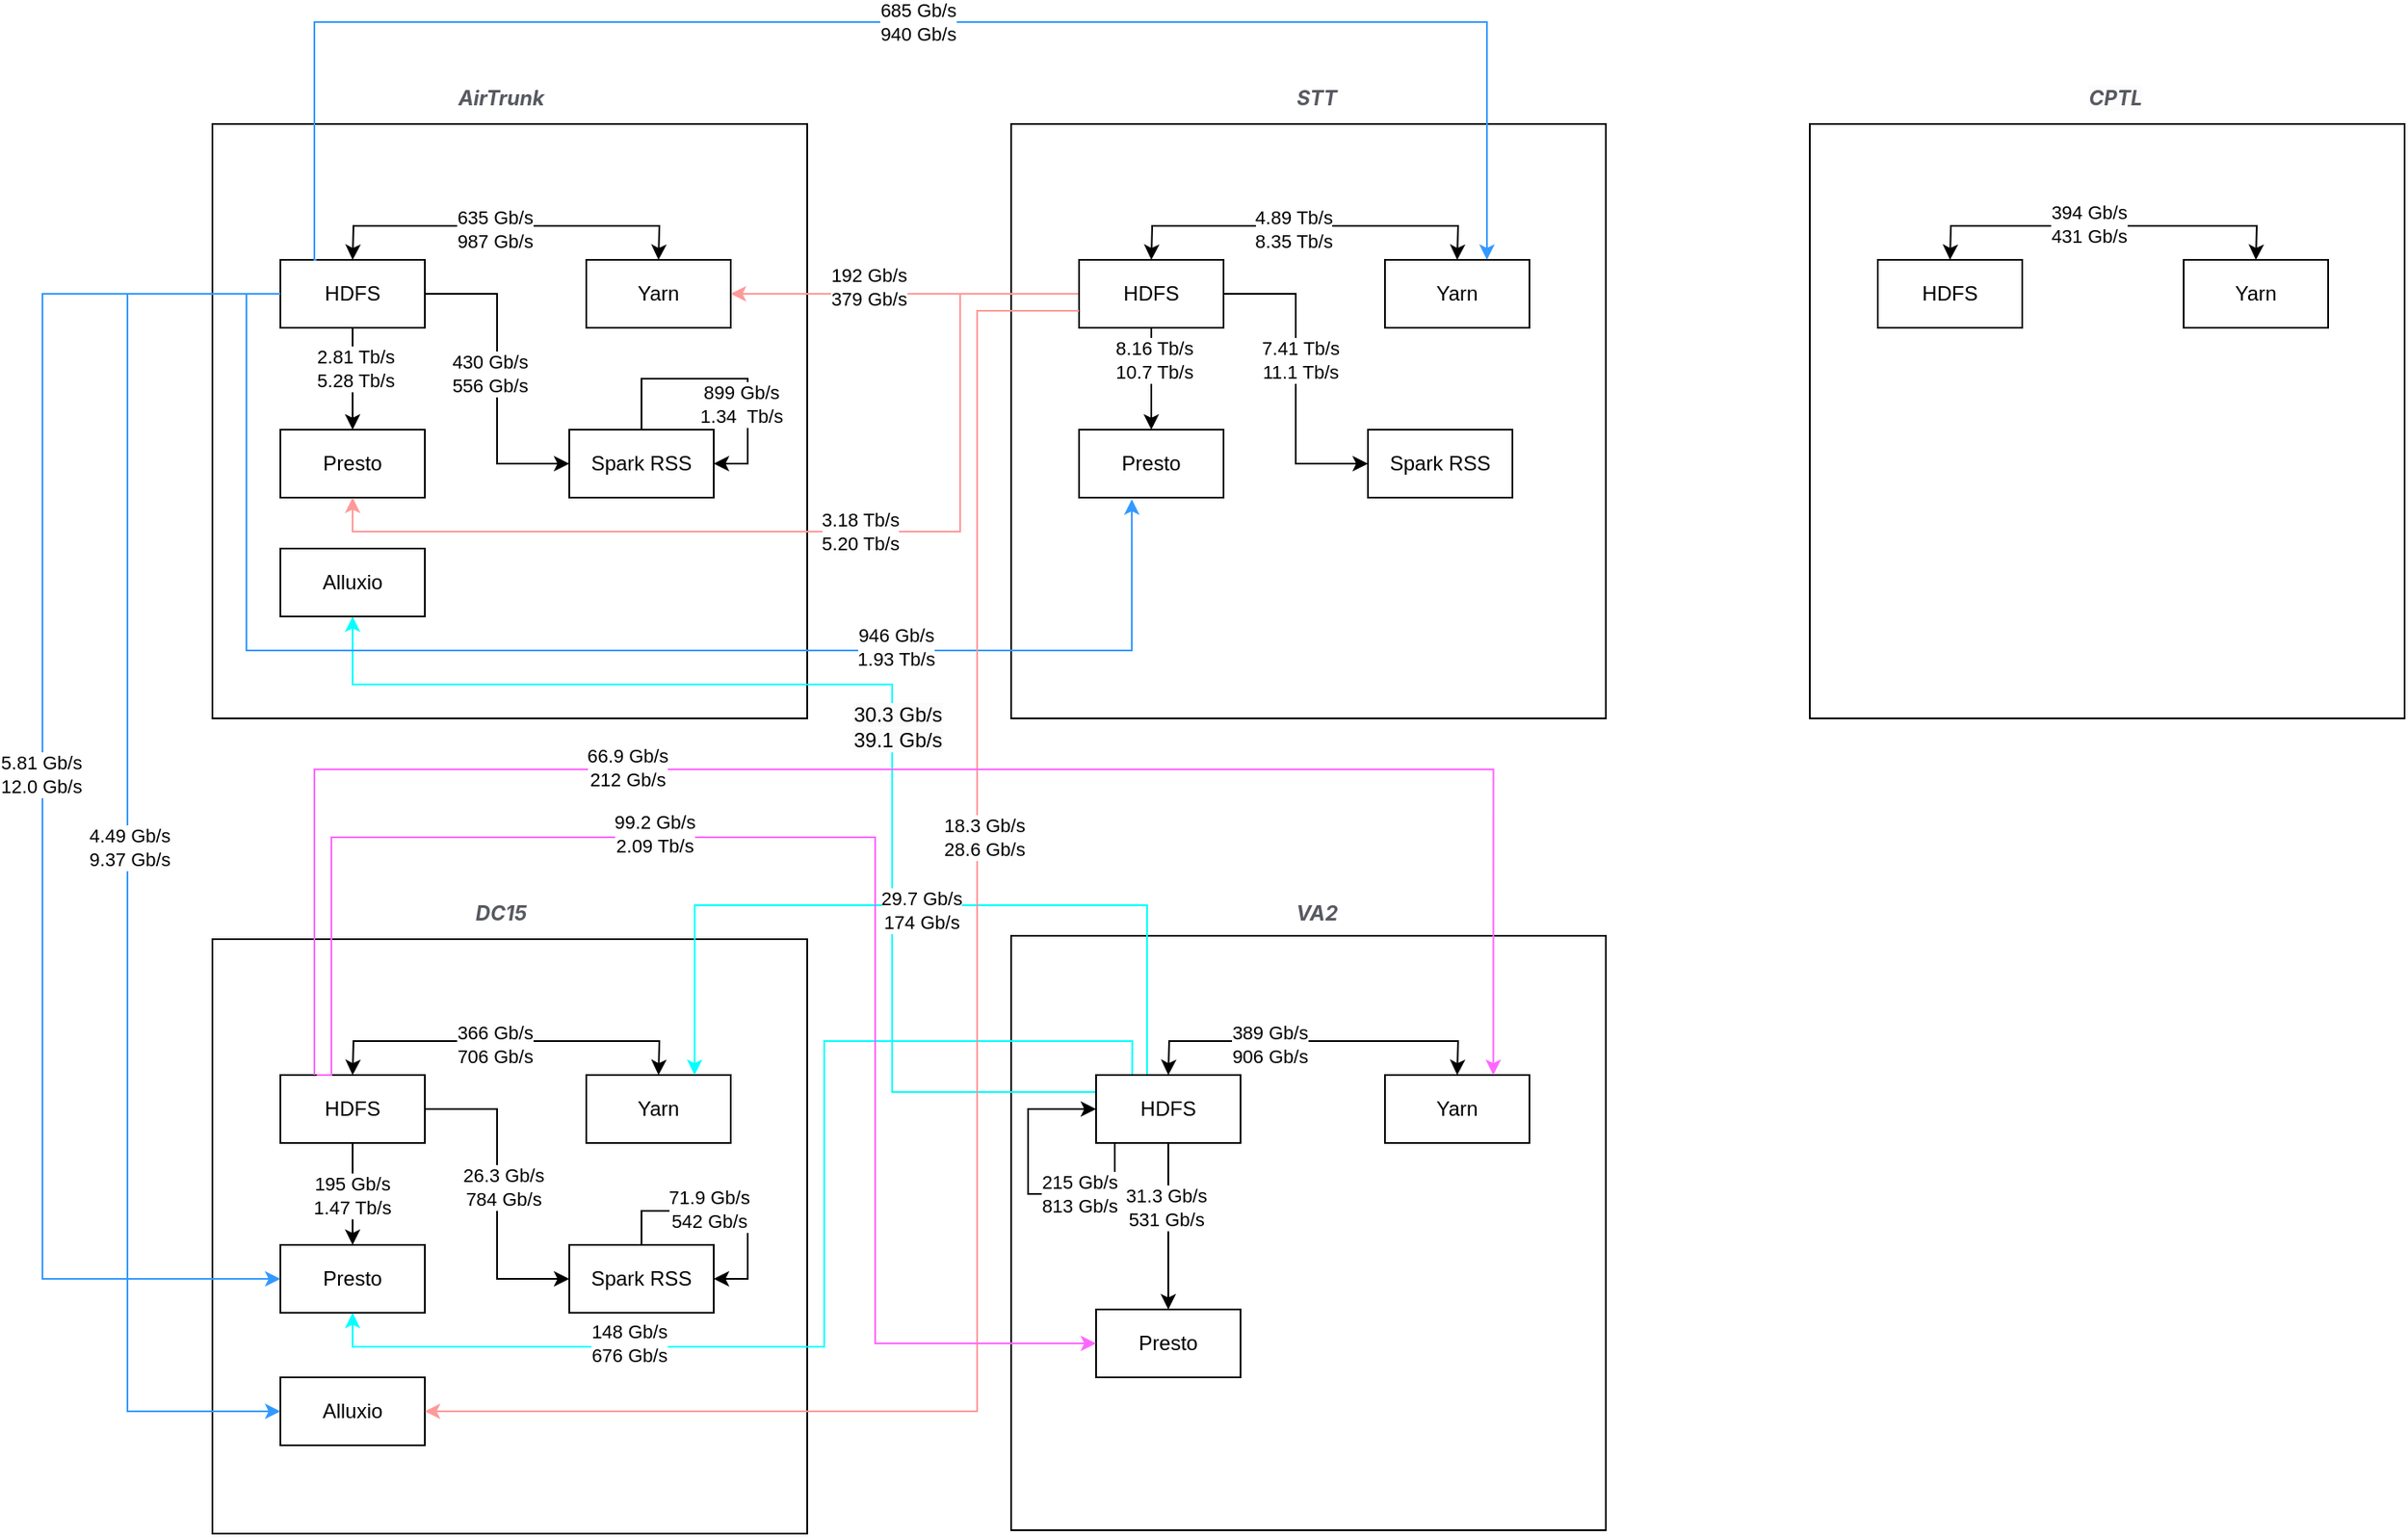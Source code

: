 <mxfile version="24.2.1" type="github">
  <diagram name="Page-1" id="pkXkTNTMqStKs_4qCl2K">
    <mxGraphModel dx="1434" dy="820" grid="1" gridSize="10" guides="1" tooltips="1" connect="1" arrows="1" fold="1" page="1" pageScale="1" pageWidth="1200" pageHeight="1600" math="0" shadow="0">
      <root>
        <mxCell id="0" />
        <mxCell id="1" parent="0" />
        <mxCell id="XeL5gI020Hx5KGhDH3ia-1" value="" style="whiteSpace=wrap;html=1;aspect=fixed;" vertex="1" parent="1">
          <mxGeometry x="280" y="110" width="350" height="350" as="geometry" />
        </mxCell>
        <mxCell id="XeL5gI020Hx5KGhDH3ia-2" value="&lt;span style=&quot;color: rgb(87, 89, 97); font-family: -apple-system, &amp;quot;system-ui&amp;quot;, &amp;quot;PingFang SC&amp;quot;, &amp;quot;Microsoft YaHei&amp;quot;, &amp;quot;Helvetica Neue&amp;quot;, Arial; text-align: left; background-color: rgb(255, 255, 255);&quot;&gt;&lt;i&gt;&lt;b&gt;AirTrunk&lt;/b&gt;&lt;/i&gt;&lt;/span&gt;" style="text;strokeColor=none;align=center;fillColor=none;html=1;verticalAlign=middle;whiteSpace=wrap;rounded=0;" vertex="1" parent="1">
          <mxGeometry x="420" y="80" width="60" height="30" as="geometry" />
        </mxCell>
        <mxCell id="XeL5gI020Hx5KGhDH3ia-23" value="" style="edgeStyle=orthogonalEdgeStyle;rounded=0;orthogonalLoop=1;jettySize=auto;html=1;" edge="1" parent="1" source="XeL5gI020Hx5KGhDH3ia-3" target="XeL5gI020Hx5KGhDH3ia-7">
          <mxGeometry relative="1" as="geometry" />
        </mxCell>
        <mxCell id="XeL5gI020Hx5KGhDH3ia-24" value="2.81 Tb/s&lt;div&gt;5.28 Tb/s&lt;/div&gt;" style="edgeLabel;html=1;align=center;verticalAlign=middle;resizable=0;points=[];" vertex="1" connectable="0" parent="XeL5gI020Hx5KGhDH3ia-23">
          <mxGeometry x="-0.2" y="1" relative="1" as="geometry">
            <mxPoint as="offset" />
          </mxGeometry>
        </mxCell>
        <mxCell id="XeL5gI020Hx5KGhDH3ia-34" style="edgeStyle=orthogonalEdgeStyle;rounded=0;orthogonalLoop=1;jettySize=auto;html=1;entryX=0;entryY=0.5;entryDx=0;entryDy=0;" edge="1" parent="1" source="XeL5gI020Hx5KGhDH3ia-3" target="XeL5gI020Hx5KGhDH3ia-25">
          <mxGeometry relative="1" as="geometry" />
        </mxCell>
        <mxCell id="XeL5gI020Hx5KGhDH3ia-35" value="430 Gb/s&lt;div&gt;556 Gb/s&lt;/div&gt;" style="edgeLabel;html=1;align=center;verticalAlign=middle;resizable=0;points=[];" vertex="1" connectable="0" parent="XeL5gI020Hx5KGhDH3ia-34">
          <mxGeometry x="-0.04" y="-5" relative="1" as="geometry">
            <mxPoint as="offset" />
          </mxGeometry>
        </mxCell>
        <mxCell id="XeL5gI020Hx5KGhDH3ia-3" value="HDFS" style="rounded=0;whiteSpace=wrap;html=1;" vertex="1" parent="1">
          <mxGeometry x="320" y="190" width="85" height="40" as="geometry" />
        </mxCell>
        <mxCell id="XeL5gI020Hx5KGhDH3ia-4" value="Yarn" style="rounded=0;whiteSpace=wrap;html=1;" vertex="1" parent="1">
          <mxGeometry x="500" y="190" width="85" height="40" as="geometry" />
        </mxCell>
        <mxCell id="XeL5gI020Hx5KGhDH3ia-7" value="Presto" style="rounded=0;whiteSpace=wrap;html=1;" vertex="1" parent="1">
          <mxGeometry x="320" y="290" width="85" height="40" as="geometry" />
        </mxCell>
        <mxCell id="XeL5gI020Hx5KGhDH3ia-32" value="" style="edgeStyle=orthogonalEdgeStyle;rounded=0;orthogonalLoop=1;jettySize=auto;html=1;entryX=1;entryY=0.5;entryDx=0;entryDy=0;" edge="1" parent="1" source="XeL5gI020Hx5KGhDH3ia-25" target="XeL5gI020Hx5KGhDH3ia-25">
          <mxGeometry relative="1" as="geometry">
            <Array as="points">
              <mxPoint x="533" y="260" />
              <mxPoint x="595" y="260" />
              <mxPoint x="595" y="310" />
            </Array>
          </mxGeometry>
        </mxCell>
        <mxCell id="XeL5gI020Hx5KGhDH3ia-33" value="899 Gb/s&lt;div&gt;1.34&amp;nbsp; Tb/s&lt;/div&gt;" style="edgeLabel;html=1;align=center;verticalAlign=middle;resizable=0;points=[];" vertex="1" connectable="0" parent="XeL5gI020Hx5KGhDH3ia-32">
          <mxGeometry x="0.439" y="-4" relative="1" as="geometry">
            <mxPoint y="-10" as="offset" />
          </mxGeometry>
        </mxCell>
        <mxCell id="XeL5gI020Hx5KGhDH3ia-25" value="Spark RSS" style="rounded=0;whiteSpace=wrap;html=1;" vertex="1" parent="1">
          <mxGeometry x="490" y="290" width="85" height="40" as="geometry" />
        </mxCell>
        <mxCell id="XeL5gI020Hx5KGhDH3ia-50" value="" style="endArrow=classic;startArrow=classic;html=1;rounded=0;exitX=0.5;exitY=0;exitDx=0;exitDy=0;entryX=0.5;entryY=0;entryDx=0;entryDy=0;" edge="1" parent="1" source="XeL5gI020Hx5KGhDH3ia-3" target="XeL5gI020Hx5KGhDH3ia-4">
          <mxGeometry width="50" height="50" relative="1" as="geometry">
            <mxPoint x="570" y="390" as="sourcePoint" />
            <mxPoint x="620" y="340" as="targetPoint" />
            <Array as="points">
              <mxPoint x="363" y="170" />
              <mxPoint x="460" y="170" />
              <mxPoint x="543" y="170" />
            </Array>
          </mxGeometry>
        </mxCell>
        <mxCell id="XeL5gI020Hx5KGhDH3ia-51" value="635 Gb/s&lt;div&gt;987 Gb/s&lt;/div&gt;" style="edgeLabel;html=1;align=center;verticalAlign=middle;resizable=0;points=[];" vertex="1" connectable="0" parent="XeL5gI020Hx5KGhDH3ia-50">
          <mxGeometry x="-0.064" y="-2" relative="1" as="geometry">
            <mxPoint as="offset" />
          </mxGeometry>
        </mxCell>
        <mxCell id="XeL5gI020Hx5KGhDH3ia-53" value="" style="whiteSpace=wrap;html=1;aspect=fixed;" vertex="1" parent="1">
          <mxGeometry x="750" y="110" width="350" height="350" as="geometry" />
        </mxCell>
        <mxCell id="XeL5gI020Hx5KGhDH3ia-54" value="" style="edgeStyle=orthogonalEdgeStyle;rounded=0;orthogonalLoop=1;jettySize=auto;html=1;" edge="1" source="XeL5gI020Hx5KGhDH3ia-58" target="XeL5gI020Hx5KGhDH3ia-60" parent="1">
          <mxGeometry relative="1" as="geometry" />
        </mxCell>
        <mxCell id="XeL5gI020Hx5KGhDH3ia-69" value="8.16 Tb/s&lt;div&gt;10.7 Tb/s&lt;/div&gt;" style="edgeLabel;html=1;align=center;verticalAlign=middle;resizable=0;points=[];" vertex="1" connectable="0" parent="XeL5gI020Hx5KGhDH3ia-54">
          <mxGeometry x="-0.367" y="1" relative="1" as="geometry">
            <mxPoint as="offset" />
          </mxGeometry>
        </mxCell>
        <mxCell id="XeL5gI020Hx5KGhDH3ia-56" style="edgeStyle=orthogonalEdgeStyle;rounded=0;orthogonalLoop=1;jettySize=auto;html=1;entryX=0;entryY=0.5;entryDx=0;entryDy=0;" edge="1" source="XeL5gI020Hx5KGhDH3ia-58" target="XeL5gI020Hx5KGhDH3ia-63" parent="1">
          <mxGeometry relative="1" as="geometry" />
        </mxCell>
        <mxCell id="XeL5gI020Hx5KGhDH3ia-72" value="7.41 Tb/s&lt;div&gt;11.1 Tb/s&lt;/div&gt;" style="edgeLabel;html=1;align=center;verticalAlign=middle;resizable=0;points=[];" vertex="1" connectable="0" parent="XeL5gI020Hx5KGhDH3ia-56">
          <mxGeometry x="-0.119" y="2" relative="1" as="geometry">
            <mxPoint as="offset" />
          </mxGeometry>
        </mxCell>
        <mxCell id="XeL5gI020Hx5KGhDH3ia-152" style="edgeStyle=orthogonalEdgeStyle;rounded=0;orthogonalLoop=1;jettySize=auto;html=1;entryX=0.5;entryY=1;entryDx=0;entryDy=0;strokeColor=#FF9999;" edge="1" parent="1" source="XeL5gI020Hx5KGhDH3ia-58" target="XeL5gI020Hx5KGhDH3ia-7">
          <mxGeometry relative="1" as="geometry">
            <Array as="points">
              <mxPoint x="720" y="210" />
              <mxPoint x="720" y="350" />
              <mxPoint x="363" y="350" />
            </Array>
          </mxGeometry>
        </mxCell>
        <mxCell id="XeL5gI020Hx5KGhDH3ia-153" value="3.18 Tb/s&lt;div&gt;5.20 Tb/s&lt;/div&gt;" style="edgeLabel;html=1;align=center;verticalAlign=middle;resizable=0;points=[];" vertex="1" connectable="0" parent="XeL5gI020Hx5KGhDH3ia-152">
          <mxGeometry x="-0.084" relative="1" as="geometry">
            <mxPoint as="offset" />
          </mxGeometry>
        </mxCell>
        <mxCell id="XeL5gI020Hx5KGhDH3ia-159" style="edgeStyle=orthogonalEdgeStyle;rounded=0;orthogonalLoop=1;jettySize=auto;html=1;strokeColor=#FF9999;" edge="1" parent="1" source="XeL5gI020Hx5KGhDH3ia-58" target="XeL5gI020Hx5KGhDH3ia-4">
          <mxGeometry relative="1" as="geometry" />
        </mxCell>
        <mxCell id="XeL5gI020Hx5KGhDH3ia-160" value="192 Gb/s&lt;div&gt;379 Gb/s&lt;/div&gt;" style="edgeLabel;html=1;align=center;verticalAlign=middle;resizable=0;points=[];" vertex="1" connectable="0" parent="XeL5gI020Hx5KGhDH3ia-159">
          <mxGeometry x="0.21" y="-4" relative="1" as="geometry">
            <mxPoint as="offset" />
          </mxGeometry>
        </mxCell>
        <mxCell id="XeL5gI020Hx5KGhDH3ia-58" value="HDFS" style="rounded=0;whiteSpace=wrap;html=1;" vertex="1" parent="1">
          <mxGeometry x="790" y="190" width="85" height="40" as="geometry" />
        </mxCell>
        <mxCell id="XeL5gI020Hx5KGhDH3ia-59" value="Yarn" style="rounded=0;whiteSpace=wrap;html=1;" vertex="1" parent="1">
          <mxGeometry x="970" y="190" width="85" height="40" as="geometry" />
        </mxCell>
        <mxCell id="XeL5gI020Hx5KGhDH3ia-60" value="Presto" style="rounded=0;whiteSpace=wrap;html=1;" vertex="1" parent="1">
          <mxGeometry x="790" y="290" width="85" height="40" as="geometry" />
        </mxCell>
        <mxCell id="XeL5gI020Hx5KGhDH3ia-63" value="Spark RSS" style="rounded=0;whiteSpace=wrap;html=1;" vertex="1" parent="1">
          <mxGeometry x="960" y="290" width="85" height="40" as="geometry" />
        </mxCell>
        <mxCell id="XeL5gI020Hx5KGhDH3ia-64" value="" style="endArrow=classic;startArrow=classic;html=1;rounded=0;exitX=0.5;exitY=0;exitDx=0;exitDy=0;entryX=0.5;entryY=0;entryDx=0;entryDy=0;" edge="1" source="XeL5gI020Hx5KGhDH3ia-58" target="XeL5gI020Hx5KGhDH3ia-59" parent="1">
          <mxGeometry width="50" height="50" relative="1" as="geometry">
            <mxPoint x="1040" y="390" as="sourcePoint" />
            <mxPoint x="1090" y="340" as="targetPoint" />
            <Array as="points">
              <mxPoint x="833" y="170" />
              <mxPoint x="930" y="170" />
              <mxPoint x="1013" y="170" />
            </Array>
          </mxGeometry>
        </mxCell>
        <mxCell id="XeL5gI020Hx5KGhDH3ia-65" value="&lt;div&gt;4.89 Tb/s&lt;/div&gt;&lt;div&gt;8.35 Tb/s&lt;/div&gt;" style="edgeLabel;html=1;align=center;verticalAlign=middle;resizable=0;points=[];" vertex="1" connectable="0" parent="XeL5gI020Hx5KGhDH3ia-64">
          <mxGeometry x="-0.064" y="-2" relative="1" as="geometry">
            <mxPoint as="offset" />
          </mxGeometry>
        </mxCell>
        <mxCell id="XeL5gI020Hx5KGhDH3ia-68" value="&lt;div style=&quot;text-align: left;&quot;&gt;&lt;font face=&quot;-apple-system, system-ui, PingFang SC, Microsoft YaHei, Helvetica Neue, Arial&quot; color=&quot;#575961&quot;&gt;&lt;span style=&quot;background-color: rgb(255, 255, 255);&quot;&gt;&lt;i&gt;&lt;b&gt;STT&lt;/b&gt;&lt;/i&gt;&lt;/span&gt;&lt;/font&gt;&lt;/div&gt;" style="text;strokeColor=none;align=center;fillColor=none;html=1;verticalAlign=middle;whiteSpace=wrap;rounded=0;" vertex="1" parent="1">
          <mxGeometry x="900" y="80" width="60" height="30" as="geometry" />
        </mxCell>
        <mxCell id="XeL5gI020Hx5KGhDH3ia-75" value="" style="whiteSpace=wrap;html=1;aspect=fixed;" vertex="1" parent="1">
          <mxGeometry x="280" y="590" width="350" height="350" as="geometry" />
        </mxCell>
        <mxCell id="XeL5gI020Hx5KGhDH3ia-76" value="&lt;div style=&quot;text-align: left;&quot;&gt;&lt;font face=&quot;-apple-system, system-ui, PingFang SC, Microsoft YaHei, Helvetica Neue, Arial&quot; color=&quot;#575961&quot;&gt;&lt;span style=&quot;background-color: rgb(255, 255, 255);&quot;&gt;&lt;i&gt;&lt;b&gt;DC15&lt;/b&gt;&lt;/i&gt;&lt;/span&gt;&lt;/font&gt;&lt;/div&gt;" style="text;strokeColor=none;align=center;fillColor=none;html=1;verticalAlign=middle;whiteSpace=wrap;rounded=0;" vertex="1" parent="1">
          <mxGeometry x="420" y="560" width="60" height="30" as="geometry" />
        </mxCell>
        <mxCell id="XeL5gI020Hx5KGhDH3ia-77" value="" style="edgeStyle=orthogonalEdgeStyle;rounded=0;orthogonalLoop=1;jettySize=auto;html=1;" edge="1" source="XeL5gI020Hx5KGhDH3ia-81" target="XeL5gI020Hx5KGhDH3ia-83" parent="1">
          <mxGeometry relative="1" as="geometry" />
        </mxCell>
        <mxCell id="XeL5gI020Hx5KGhDH3ia-103" value="195 Gb/s&lt;div&gt;1.47 Tb/s&lt;/div&gt;" style="edgeLabel;html=1;align=center;verticalAlign=middle;resizable=0;points=[];" vertex="1" connectable="0" parent="XeL5gI020Hx5KGhDH3ia-77">
          <mxGeometry x="0.033" y="-1" relative="1" as="geometry">
            <mxPoint as="offset" />
          </mxGeometry>
        </mxCell>
        <mxCell id="XeL5gI020Hx5KGhDH3ia-79" style="edgeStyle=orthogonalEdgeStyle;rounded=0;orthogonalLoop=1;jettySize=auto;html=1;entryX=0;entryY=0.5;entryDx=0;entryDy=0;" edge="1" source="XeL5gI020Hx5KGhDH3ia-81" target="XeL5gI020Hx5KGhDH3ia-86" parent="1">
          <mxGeometry relative="1" as="geometry" />
        </mxCell>
        <mxCell id="XeL5gI020Hx5KGhDH3ia-104" value="26.3 Gb/s&lt;div&gt;784 Gb/s&lt;/div&gt;" style="edgeLabel;html=1;align=center;verticalAlign=middle;resizable=0;points=[];" vertex="1" connectable="0" parent="XeL5gI020Hx5KGhDH3ia-79">
          <mxGeometry x="-0.043" y="3" relative="1" as="geometry">
            <mxPoint as="offset" />
          </mxGeometry>
        </mxCell>
        <mxCell id="XeL5gI020Hx5KGhDH3ia-81" value="HDFS" style="rounded=0;whiteSpace=wrap;html=1;" vertex="1" parent="1">
          <mxGeometry x="320" y="670" width="85" height="40" as="geometry" />
        </mxCell>
        <mxCell id="XeL5gI020Hx5KGhDH3ia-82" value="Yarn" style="rounded=0;whiteSpace=wrap;html=1;" vertex="1" parent="1">
          <mxGeometry x="500" y="670" width="85" height="40" as="geometry" />
        </mxCell>
        <mxCell id="XeL5gI020Hx5KGhDH3ia-83" value="Presto" style="rounded=0;whiteSpace=wrap;html=1;" vertex="1" parent="1">
          <mxGeometry x="320" y="770" width="85" height="40" as="geometry" />
        </mxCell>
        <mxCell id="XeL5gI020Hx5KGhDH3ia-84" value="" style="edgeStyle=orthogonalEdgeStyle;rounded=0;orthogonalLoop=1;jettySize=auto;html=1;entryX=1;entryY=0.5;entryDx=0;entryDy=0;" edge="1" source="XeL5gI020Hx5KGhDH3ia-86" target="XeL5gI020Hx5KGhDH3ia-86" parent="1">
          <mxGeometry relative="1" as="geometry" />
        </mxCell>
        <mxCell id="XeL5gI020Hx5KGhDH3ia-105" value="71.9 Gb/s&lt;div&gt;542 Gb/s&lt;/div&gt;" style="edgeLabel;html=1;align=center;verticalAlign=middle;resizable=0;points=[];" vertex="1" connectable="0" parent="XeL5gI020Hx5KGhDH3ia-84">
          <mxGeometry x="-0.165" y="1" relative="1" as="geometry">
            <mxPoint as="offset" />
          </mxGeometry>
        </mxCell>
        <mxCell id="XeL5gI020Hx5KGhDH3ia-86" value="Spark RSS" style="rounded=0;whiteSpace=wrap;html=1;" vertex="1" parent="1">
          <mxGeometry x="490" y="770" width="85" height="40" as="geometry" />
        </mxCell>
        <mxCell id="XeL5gI020Hx5KGhDH3ia-87" value="" style="endArrow=classic;startArrow=classic;html=1;rounded=0;exitX=0.5;exitY=0;exitDx=0;exitDy=0;entryX=0.5;entryY=0;entryDx=0;entryDy=0;" edge="1" source="XeL5gI020Hx5KGhDH3ia-81" target="XeL5gI020Hx5KGhDH3ia-82" parent="1">
          <mxGeometry width="50" height="50" relative="1" as="geometry">
            <mxPoint x="570" y="870" as="sourcePoint" />
            <mxPoint x="620" y="820" as="targetPoint" />
            <Array as="points">
              <mxPoint x="363" y="650" />
              <mxPoint x="460" y="650" />
              <mxPoint x="543" y="650" />
            </Array>
          </mxGeometry>
        </mxCell>
        <mxCell id="XeL5gI020Hx5KGhDH3ia-88" value="366 Gb/s&lt;div&gt;706 Gb/s&lt;/div&gt;" style="edgeLabel;html=1;align=center;verticalAlign=middle;resizable=0;points=[];" vertex="1" connectable="0" parent="XeL5gI020Hx5KGhDH3ia-87">
          <mxGeometry x="-0.064" y="-2" relative="1" as="geometry">
            <mxPoint as="offset" />
          </mxGeometry>
        </mxCell>
        <mxCell id="XeL5gI020Hx5KGhDH3ia-89" value="" style="whiteSpace=wrap;html=1;aspect=fixed;" vertex="1" parent="1">
          <mxGeometry x="750" y="588" width="350" height="350" as="geometry" />
        </mxCell>
        <mxCell id="XeL5gI020Hx5KGhDH3ia-90" value="" style="edgeStyle=orthogonalEdgeStyle;rounded=0;orthogonalLoop=1;jettySize=auto;html=1;" edge="1" source="XeL5gI020Hx5KGhDH3ia-94" target="XeL5gI020Hx5KGhDH3ia-96" parent="1">
          <mxGeometry relative="1" as="geometry" />
        </mxCell>
        <mxCell id="XeL5gI020Hx5KGhDH3ia-129" value="31.3 Gb/s&lt;div&gt;531 Gb/s&lt;/div&gt;" style="edgeLabel;html=1;align=center;verticalAlign=middle;resizable=0;points=[];" vertex="1" connectable="0" parent="XeL5gI020Hx5KGhDH3ia-90">
          <mxGeometry x="-0.233" y="-2" relative="1" as="geometry">
            <mxPoint as="offset" />
          </mxGeometry>
        </mxCell>
        <mxCell id="XeL5gI020Hx5KGhDH3ia-168" style="edgeStyle=orthogonalEdgeStyle;rounded=0;orthogonalLoop=1;jettySize=auto;html=1;entryX=0.5;entryY=1;entryDx=0;entryDy=0;exitX=0;exitY=0.25;exitDx=0;exitDy=0;strokeColor=#00FFFF;" edge="1" parent="1" source="XeL5gI020Hx5KGhDH3ia-94" target="XeL5gI020Hx5KGhDH3ia-167">
          <mxGeometry relative="1" as="geometry">
            <Array as="points">
              <mxPoint x="680" y="680" />
              <mxPoint x="680" y="440" />
              <mxPoint x="363" y="440" />
            </Array>
          </mxGeometry>
        </mxCell>
        <mxCell id="XeL5gI020Hx5KGhDH3ia-170" value="&lt;span style=&quot;font-size: 12px; background-color: rgb(251, 251, 251);&quot;&gt;30.3 Gb/s&lt;/span&gt;&lt;div style=&quot;font-size: 12px; background-color: rgb(251, 251, 251);&quot;&gt;39.1 Gb/s&lt;/div&gt;" style="edgeLabel;html=1;align=center;verticalAlign=middle;resizable=0;points=[];" vertex="1" connectable="0" parent="XeL5gI020Hx5KGhDH3ia-168">
          <mxGeometry x="-0.093" y="-3" relative="1" as="geometry">
            <mxPoint y="-10" as="offset" />
          </mxGeometry>
        </mxCell>
        <mxCell id="XeL5gI020Hx5KGhDH3ia-171" style="edgeStyle=orthogonalEdgeStyle;rounded=0;orthogonalLoop=1;jettySize=auto;html=1;entryX=0.5;entryY=1;entryDx=0;entryDy=0;exitX=0.25;exitY=0;exitDx=0;exitDy=0;strokeColor=#00FFFF;" edge="1" parent="1" source="XeL5gI020Hx5KGhDH3ia-94" target="XeL5gI020Hx5KGhDH3ia-83">
          <mxGeometry relative="1" as="geometry">
            <Array as="points">
              <mxPoint x="821" y="650" />
              <mxPoint x="640" y="650" />
              <mxPoint x="640" y="830" />
              <mxPoint x="363" y="830" />
            </Array>
          </mxGeometry>
        </mxCell>
        <mxCell id="XeL5gI020Hx5KGhDH3ia-172" value="148 Gb/s&lt;div&gt;676 Gb/s&lt;/div&gt;" style="edgeLabel;html=1;align=center;verticalAlign=middle;resizable=0;points=[];" vertex="1" connectable="0" parent="XeL5gI020Hx5KGhDH3ia-171">
          <mxGeometry x="0.465" y="-2" relative="1" as="geometry">
            <mxPoint as="offset" />
          </mxGeometry>
        </mxCell>
        <mxCell id="XeL5gI020Hx5KGhDH3ia-175" style="edgeStyle=orthogonalEdgeStyle;rounded=0;orthogonalLoop=1;jettySize=auto;html=1;entryX=0.75;entryY=0;entryDx=0;entryDy=0;strokeColor=#00FFFF;" edge="1" parent="1" source="XeL5gI020Hx5KGhDH3ia-94" target="XeL5gI020Hx5KGhDH3ia-82">
          <mxGeometry relative="1" as="geometry">
            <Array as="points">
              <mxPoint x="830" y="570" />
              <mxPoint x="564" y="570" />
            </Array>
          </mxGeometry>
        </mxCell>
        <mxCell id="XeL5gI020Hx5KGhDH3ia-176" value="29.7 Gb/s&lt;div&gt;174 Gb/s&lt;/div&gt;" style="edgeLabel;html=1;align=center;verticalAlign=middle;resizable=0;points=[];" vertex="1" connectable="0" parent="XeL5gI020Hx5KGhDH3ia-175">
          <mxGeometry x="-0.0" y="3" relative="1" as="geometry">
            <mxPoint as="offset" />
          </mxGeometry>
        </mxCell>
        <mxCell id="XeL5gI020Hx5KGhDH3ia-94" value="HDFS" style="rounded=0;whiteSpace=wrap;html=1;" vertex="1" parent="1">
          <mxGeometry x="800" y="670" width="85" height="40" as="geometry" />
        </mxCell>
        <mxCell id="XeL5gI020Hx5KGhDH3ia-95" value="Yarn" style="rounded=0;whiteSpace=wrap;html=1;" vertex="1" parent="1">
          <mxGeometry x="970" y="670" width="85" height="40" as="geometry" />
        </mxCell>
        <mxCell id="XeL5gI020Hx5KGhDH3ia-96" value="Presto" style="rounded=0;whiteSpace=wrap;html=1;" vertex="1" parent="1">
          <mxGeometry x="800" y="808" width="85" height="40" as="geometry" />
        </mxCell>
        <mxCell id="XeL5gI020Hx5KGhDH3ia-100" value="" style="endArrow=classic;startArrow=classic;html=1;rounded=0;exitX=0.5;exitY=0;exitDx=0;exitDy=0;entryX=0.5;entryY=0;entryDx=0;entryDy=0;" edge="1" source="XeL5gI020Hx5KGhDH3ia-94" target="XeL5gI020Hx5KGhDH3ia-95" parent="1">
          <mxGeometry width="50" height="50" relative="1" as="geometry">
            <mxPoint x="1040" y="870" as="sourcePoint" />
            <mxPoint x="1090" y="820" as="targetPoint" />
            <Array as="points">
              <mxPoint x="843" y="650" />
              <mxPoint x="1013" y="650" />
            </Array>
          </mxGeometry>
        </mxCell>
        <mxCell id="XeL5gI020Hx5KGhDH3ia-138" value="389 Gb/s&lt;div&gt;906 Gb/s&lt;/div&gt;" style="edgeLabel;html=1;align=center;verticalAlign=middle;resizable=0;points=[];" vertex="1" connectable="0" parent="XeL5gI020Hx5KGhDH3ia-100">
          <mxGeometry x="-0.248" y="-2" relative="1" as="geometry">
            <mxPoint as="offset" />
          </mxGeometry>
        </mxCell>
        <mxCell id="XeL5gI020Hx5KGhDH3ia-102" value="&lt;div style=&quot;text-align: left;&quot;&gt;&lt;font face=&quot;-apple-system, system-ui, PingFang SC, Microsoft YaHei, Helvetica Neue, Arial&quot; color=&quot;#575961&quot;&gt;&lt;span style=&quot;background-color: rgb(255, 255, 255);&quot;&gt;&lt;b&gt;&lt;i&gt;VA2&lt;/i&gt;&lt;/b&gt;&lt;/span&gt;&lt;/font&gt;&lt;/div&gt;" style="text;strokeColor=none;align=center;fillColor=none;html=1;verticalAlign=middle;whiteSpace=wrap;rounded=0;" vertex="1" parent="1">
          <mxGeometry x="900" y="560" width="60" height="30" as="geometry" />
        </mxCell>
        <mxCell id="XeL5gI020Hx5KGhDH3ia-106" value="" style="whiteSpace=wrap;html=1;aspect=fixed;" vertex="1" parent="1">
          <mxGeometry x="1220" y="110" width="350" height="350" as="geometry" />
        </mxCell>
        <mxCell id="XeL5gI020Hx5KGhDH3ia-109" value="HDFS" style="rounded=0;whiteSpace=wrap;html=1;" vertex="1" parent="1">
          <mxGeometry x="1260" y="190" width="85" height="40" as="geometry" />
        </mxCell>
        <mxCell id="XeL5gI020Hx5KGhDH3ia-110" value="Yarn" style="rounded=0;whiteSpace=wrap;html=1;" vertex="1" parent="1">
          <mxGeometry x="1440" y="190" width="85" height="40" as="geometry" />
        </mxCell>
        <mxCell id="XeL5gI020Hx5KGhDH3ia-114" value="" style="endArrow=classic;startArrow=classic;html=1;rounded=0;exitX=0.5;exitY=0;exitDx=0;exitDy=0;entryX=0.5;entryY=0;entryDx=0;entryDy=0;" edge="1" source="XeL5gI020Hx5KGhDH3ia-109" target="XeL5gI020Hx5KGhDH3ia-110" parent="1">
          <mxGeometry width="50" height="50" relative="1" as="geometry">
            <mxPoint x="1510" y="390" as="sourcePoint" />
            <mxPoint x="1560" y="340" as="targetPoint" />
            <Array as="points">
              <mxPoint x="1303" y="170" />
              <mxPoint x="1400" y="170" />
              <mxPoint x="1483" y="170" />
            </Array>
          </mxGeometry>
        </mxCell>
        <mxCell id="XeL5gI020Hx5KGhDH3ia-139" value="394 Gb/s&lt;div&gt;431 Gb/s&lt;/div&gt;" style="edgeLabel;html=1;align=center;verticalAlign=middle;resizable=0;points=[];" vertex="1" connectable="0" parent="XeL5gI020Hx5KGhDH3ia-114">
          <mxGeometry x="-0.082" y="1" relative="1" as="geometry">
            <mxPoint as="offset" />
          </mxGeometry>
        </mxCell>
        <mxCell id="XeL5gI020Hx5KGhDH3ia-115" value="&lt;div style=&quot;text-align: left;&quot;&gt;&lt;font face=&quot;-apple-system, system-ui, PingFang SC, Microsoft YaHei, Helvetica Neue, Arial&quot; color=&quot;#575961&quot;&gt;&lt;span style=&quot;background-color: rgba(240, 241, 245, 0.24);&quot;&gt;&lt;i&gt;&lt;b&gt;CPTL&lt;/b&gt;&lt;/i&gt;&lt;/span&gt;&lt;/font&gt;&lt;/div&gt;" style="text;strokeColor=none;align=center;fillColor=none;html=1;verticalAlign=middle;whiteSpace=wrap;rounded=0;" vertex="1" parent="1">
          <mxGeometry x="1370" y="80" width="60" height="30" as="geometry" />
        </mxCell>
        <mxCell id="XeL5gI020Hx5KGhDH3ia-136" style="edgeStyle=orthogonalEdgeStyle;rounded=0;orthogonalLoop=1;jettySize=auto;html=1;entryX=0;entryY=0.5;entryDx=0;entryDy=0;exitX=0.25;exitY=1;exitDx=0;exitDy=0;" edge="1" parent="1" source="XeL5gI020Hx5KGhDH3ia-94" target="XeL5gI020Hx5KGhDH3ia-94">
          <mxGeometry relative="1" as="geometry">
            <Array as="points">
              <mxPoint x="811" y="740" />
              <mxPoint x="760" y="740" />
              <mxPoint x="760" y="690" />
            </Array>
          </mxGeometry>
        </mxCell>
        <mxCell id="XeL5gI020Hx5KGhDH3ia-137" value="215 Gb/s&lt;div&gt;813 Gb/s&lt;/div&gt;" style="edgeLabel;html=1;align=center;verticalAlign=middle;resizable=0;points=[];" vertex="1" connectable="0" parent="XeL5gI020Hx5KGhDH3ia-136">
          <mxGeometry x="-0.324" relative="1" as="geometry">
            <mxPoint as="offset" />
          </mxGeometry>
        </mxCell>
        <mxCell id="XeL5gI020Hx5KGhDH3ia-142" style="edgeStyle=orthogonalEdgeStyle;rounded=0;orthogonalLoop=1;jettySize=auto;html=1;exitX=0.25;exitY=0;exitDx=0;exitDy=0;fillColor=#00FFFF;strokeColor=#3399FF;" edge="1" parent="1" source="XeL5gI020Hx5KGhDH3ia-3">
          <mxGeometry relative="1" as="geometry">
            <mxPoint x="1030" y="190" as="targetPoint" />
            <Array as="points">
              <mxPoint x="340" y="190" />
              <mxPoint x="340" y="50" />
              <mxPoint x="1030" y="50" />
            </Array>
          </mxGeometry>
        </mxCell>
        <mxCell id="XeL5gI020Hx5KGhDH3ia-144" value="685 Gb/s&lt;div&gt;940 Gb/s&lt;/div&gt;" style="edgeLabel;html=1;align=center;verticalAlign=middle;resizable=0;points=[];" vertex="1" connectable="0" parent="XeL5gI020Hx5KGhDH3ia-142">
          <mxGeometry x="0.021" relative="1" as="geometry">
            <mxPoint as="offset" />
          </mxGeometry>
        </mxCell>
        <mxCell id="XeL5gI020Hx5KGhDH3ia-145" style="edgeStyle=orthogonalEdgeStyle;rounded=0;orthogonalLoop=1;jettySize=auto;html=1;entryX=0.365;entryY=1.025;entryDx=0;entryDy=0;entryPerimeter=0;strokeColor=#3399FF;" edge="1" parent="1" source="XeL5gI020Hx5KGhDH3ia-3" target="XeL5gI020Hx5KGhDH3ia-60">
          <mxGeometry relative="1" as="geometry">
            <Array as="points">
              <mxPoint x="300" y="210" />
              <mxPoint x="300" y="420" />
              <mxPoint x="821" y="420" />
            </Array>
          </mxGeometry>
        </mxCell>
        <mxCell id="XeL5gI020Hx5KGhDH3ia-146" value="946 Gb/s&lt;div&gt;1.93 Tb/s&lt;/div&gt;" style="edgeLabel;html=1;align=center;verticalAlign=middle;resizable=0;points=[];" vertex="1" connectable="0" parent="XeL5gI020Hx5KGhDH3ia-145">
          <mxGeometry x="0.457" y="2" relative="1" as="geometry">
            <mxPoint as="offset" />
          </mxGeometry>
        </mxCell>
        <mxCell id="XeL5gI020Hx5KGhDH3ia-147" style="edgeStyle=orthogonalEdgeStyle;rounded=0;orthogonalLoop=1;jettySize=auto;html=1;entryX=0;entryY=0.5;entryDx=0;entryDy=0;strokeColor=#3399FF;" edge="1" parent="1" source="XeL5gI020Hx5KGhDH3ia-3" target="XeL5gI020Hx5KGhDH3ia-83">
          <mxGeometry relative="1" as="geometry">
            <Array as="points">
              <mxPoint x="180" y="210" />
              <mxPoint x="180" y="790" />
            </Array>
          </mxGeometry>
        </mxCell>
        <mxCell id="XeL5gI020Hx5KGhDH3ia-148" value="5.81 Gb/s&lt;div&gt;12.0 Gb/s&lt;/div&gt;" style="edgeLabel;html=1;align=center;verticalAlign=middle;resizable=0;points=[];" vertex="1" connectable="0" parent="XeL5gI020Hx5KGhDH3ia-147">
          <mxGeometry x="-0.016" y="-1" relative="1" as="geometry">
            <mxPoint as="offset" />
          </mxGeometry>
        </mxCell>
        <mxCell id="XeL5gI020Hx5KGhDH3ia-149" value="Alluxio" style="rounded=0;whiteSpace=wrap;html=1;" vertex="1" parent="1">
          <mxGeometry x="320" y="848" width="85" height="40" as="geometry" />
        </mxCell>
        <mxCell id="XeL5gI020Hx5KGhDH3ia-150" style="edgeStyle=orthogonalEdgeStyle;rounded=0;orthogonalLoop=1;jettySize=auto;html=1;entryX=0;entryY=0.5;entryDx=0;entryDy=0;strokeColor=#3399FF;" edge="1" parent="1" source="XeL5gI020Hx5KGhDH3ia-3" target="XeL5gI020Hx5KGhDH3ia-149">
          <mxGeometry relative="1" as="geometry">
            <Array as="points">
              <mxPoint x="230" y="210" />
              <mxPoint x="230" y="868" />
            </Array>
          </mxGeometry>
        </mxCell>
        <mxCell id="XeL5gI020Hx5KGhDH3ia-151" value="4.49 Gb/s&lt;div&gt;9.37 Gb/s&lt;/div&gt;" style="edgeLabel;html=1;align=center;verticalAlign=middle;resizable=0;points=[];" vertex="1" connectable="0" parent="XeL5gI020Hx5KGhDH3ia-150">
          <mxGeometry x="-0.007" y="1" relative="1" as="geometry">
            <mxPoint as="offset" />
          </mxGeometry>
        </mxCell>
        <mxCell id="XeL5gI020Hx5KGhDH3ia-161" style="edgeStyle=orthogonalEdgeStyle;rounded=0;orthogonalLoop=1;jettySize=auto;html=1;entryX=1;entryY=0.5;entryDx=0;entryDy=0;exitX=0;exitY=0.75;exitDx=0;exitDy=0;strokeColor=#FF9999;" edge="1" parent="1" source="XeL5gI020Hx5KGhDH3ia-58" target="XeL5gI020Hx5KGhDH3ia-149">
          <mxGeometry relative="1" as="geometry">
            <Array as="points">
              <mxPoint x="730" y="220" />
              <mxPoint x="730" y="868" />
            </Array>
          </mxGeometry>
        </mxCell>
        <mxCell id="XeL5gI020Hx5KGhDH3ia-162" value="18.3 Gb/s&lt;div&gt;28.6 Gb/s&lt;/div&gt;" style="edgeLabel;html=1;align=center;verticalAlign=middle;resizable=0;points=[];" vertex="1" connectable="0" parent="XeL5gI020Hx5KGhDH3ia-161">
          <mxGeometry x="-0.09" y="4" relative="1" as="geometry">
            <mxPoint y="-100" as="offset" />
          </mxGeometry>
        </mxCell>
        <mxCell id="XeL5gI020Hx5KGhDH3ia-163" style="edgeStyle=orthogonalEdgeStyle;rounded=0;orthogonalLoop=1;jettySize=auto;html=1;entryX=0;entryY=0.5;entryDx=0;entryDy=0;exitX=0.25;exitY=0;exitDx=0;exitDy=0;strokeColor=#FF66FF;" edge="1" parent="1" source="XeL5gI020Hx5KGhDH3ia-81" target="XeL5gI020Hx5KGhDH3ia-96">
          <mxGeometry relative="1" as="geometry">
            <Array as="points">
              <mxPoint x="350" y="670" />
              <mxPoint x="350" y="530" />
              <mxPoint x="670" y="530" />
              <mxPoint x="670" y="828" />
            </Array>
          </mxGeometry>
        </mxCell>
        <mxCell id="XeL5gI020Hx5KGhDH3ia-164" value="99.2 Gb/s&lt;div&gt;2.09 Tb/s&lt;/div&gt;" style="edgeLabel;html=1;align=center;verticalAlign=middle;resizable=0;points=[];" vertex="1" connectable="0" parent="XeL5gI020Hx5KGhDH3ia-163">
          <mxGeometry x="-0.247" y="2" relative="1" as="geometry">
            <mxPoint x="1" as="offset" />
          </mxGeometry>
        </mxCell>
        <mxCell id="XeL5gI020Hx5KGhDH3ia-165" style="edgeStyle=orthogonalEdgeStyle;rounded=0;orthogonalLoop=1;jettySize=auto;html=1;entryX=0.75;entryY=0;entryDx=0;entryDy=0;strokeColor=#FF66FF;" edge="1" parent="1" source="XeL5gI020Hx5KGhDH3ia-81" target="XeL5gI020Hx5KGhDH3ia-95">
          <mxGeometry relative="1" as="geometry">
            <Array as="points">
              <mxPoint x="340" y="490" />
              <mxPoint x="1034" y="490" />
            </Array>
          </mxGeometry>
        </mxCell>
        <mxCell id="XeL5gI020Hx5KGhDH3ia-166" value="66.9 Gb/s&lt;div&gt;212 Gb/s&lt;/div&gt;" style="edgeLabel;html=1;align=center;verticalAlign=middle;resizable=0;points=[];" vertex="1" connectable="0" parent="XeL5gI020Hx5KGhDH3ia-165">
          <mxGeometry x="-0.309" y="1" relative="1" as="geometry">
            <mxPoint as="offset" />
          </mxGeometry>
        </mxCell>
        <mxCell id="XeL5gI020Hx5KGhDH3ia-167" value="Alluxio" style="rounded=0;whiteSpace=wrap;html=1;" vertex="1" parent="1">
          <mxGeometry x="320" y="360" width="85" height="40" as="geometry" />
        </mxCell>
      </root>
    </mxGraphModel>
  </diagram>
</mxfile>
